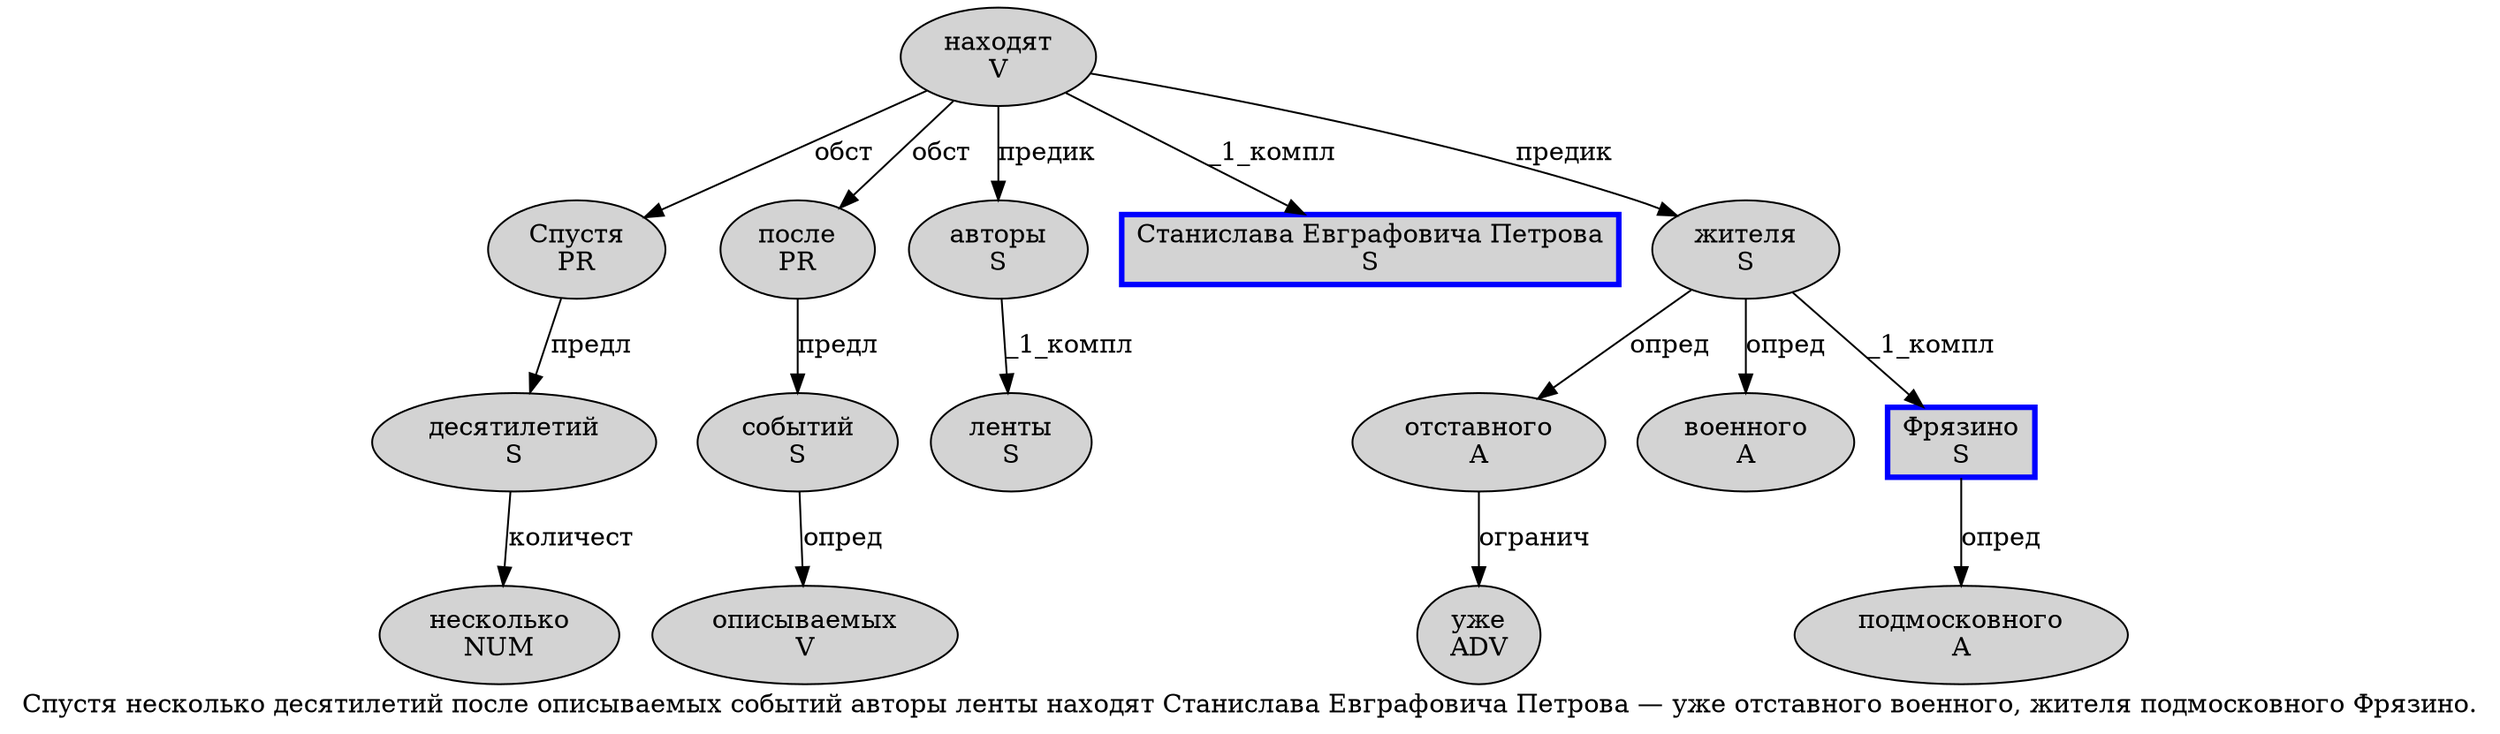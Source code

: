 digraph SENTENCE_1571 {
	graph [label="Спустя несколько десятилетий после описываемых событий авторы ленты находят Станислава Евграфовича Петрова — уже отставного военного, жителя подмосковного Фрязино."]
	node [style=filled]
		0 [label="Спустя
PR" color="" fillcolor=lightgray penwidth=1 shape=ellipse]
		1 [label="несколько
NUM" color="" fillcolor=lightgray penwidth=1 shape=ellipse]
		2 [label="десятилетий
S" color="" fillcolor=lightgray penwidth=1 shape=ellipse]
		3 [label="после
PR" color="" fillcolor=lightgray penwidth=1 shape=ellipse]
		4 [label="описываемых
V" color="" fillcolor=lightgray penwidth=1 shape=ellipse]
		5 [label="событий
S" color="" fillcolor=lightgray penwidth=1 shape=ellipse]
		6 [label="авторы
S" color="" fillcolor=lightgray penwidth=1 shape=ellipse]
		7 [label="ленты
S" color="" fillcolor=lightgray penwidth=1 shape=ellipse]
		8 [label="находят
V" color="" fillcolor=lightgray penwidth=1 shape=ellipse]
		9 [label="Станислава Евграфовича Петрова
S" color=blue fillcolor=lightgray penwidth=3 shape=box]
		11 [label="уже
ADV" color="" fillcolor=lightgray penwidth=1 shape=ellipse]
		12 [label="отставного
A" color="" fillcolor=lightgray penwidth=1 shape=ellipse]
		13 [label="военного
A" color="" fillcolor=lightgray penwidth=1 shape=ellipse]
		15 [label="жителя
S" color="" fillcolor=lightgray penwidth=1 shape=ellipse]
		16 [label="подмосковного
A" color="" fillcolor=lightgray penwidth=1 shape=ellipse]
		17 [label="Фрязино
S" color=blue fillcolor=lightgray penwidth=3 shape=box]
			12 -> 11 [label="огранич"]
			5 -> 4 [label="опред"]
			8 -> 0 [label="обст"]
			8 -> 3 [label="обст"]
			8 -> 6 [label="предик"]
			8 -> 9 [label="_1_компл"]
			8 -> 15 [label="предик"]
			0 -> 2 [label="предл"]
			15 -> 12 [label="опред"]
			15 -> 13 [label="опред"]
			15 -> 17 [label="_1_компл"]
			17 -> 16 [label="опред"]
			2 -> 1 [label="количест"]
			3 -> 5 [label="предл"]
			6 -> 7 [label="_1_компл"]
}